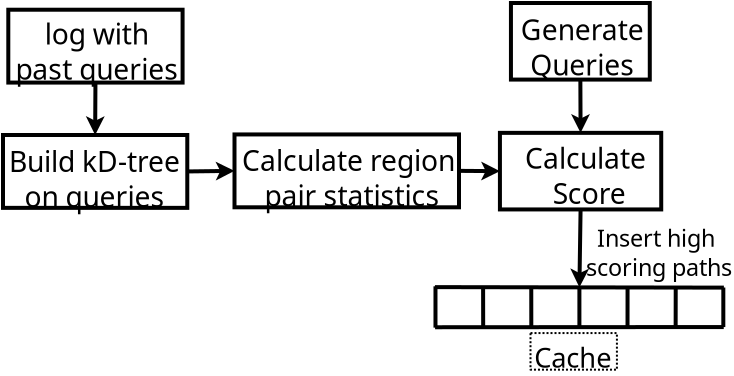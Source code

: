 <?xml version="1.0" encoding="UTF-8"?>
<dia:diagram xmlns:dia="http://www.lysator.liu.se/~alla/dia/">
  <dia:layer name="Background" visible="true">
    <dia:group>
      <dia:object type="Standard - Line" version="0" id="O0">
        <dia:attribute name="obj_pos">
          <dia:point val="37.927,13.678"/>
        </dia:attribute>
        <dia:attribute name="obj_bb">
          <dia:rectangle val="37.827,13.578;38.029,15.773"/>
        </dia:attribute>
        <dia:attribute name="conn_endpoints">
          <dia:point val="37.927,13.678"/>
          <dia:point val="37.929,15.672"/>
        </dia:attribute>
        <dia:attribute name="numcp">
          <dia:int val="1"/>
        </dia:attribute>
        <dia:attribute name="line_width">
          <dia:real val="0.2"/>
        </dia:attribute>
        <dia:connections>
          <dia:connection handle="0" to="O8" connection="1"/>
          <dia:connection handle="1" to="O7" connection="1"/>
        </dia:connections>
      </dia:object>
      <dia:object type="Standard - Line" version="0" id="O1">
        <dia:attribute name="obj_pos">
          <dia:point val="33.138,13.629"/>
        </dia:attribute>
        <dia:attribute name="obj_bb">
          <dia:rectangle val="33.038,13.529;33.238,15.796"/>
        </dia:attribute>
        <dia:attribute name="conn_endpoints">
          <dia:point val="33.138,13.629"/>
          <dia:point val="33.138,15.696"/>
        </dia:attribute>
        <dia:attribute name="numcp">
          <dia:int val="1"/>
        </dia:attribute>
        <dia:attribute name="line_width">
          <dia:real val="0.2"/>
        </dia:attribute>
      </dia:object>
      <dia:object type="Standard - Line" version="0" id="O2">
        <dia:attribute name="obj_pos">
          <dia:point val="42.742,13.687"/>
        </dia:attribute>
        <dia:attribute name="obj_bb">
          <dia:rectangle val="42.64,13.587;42.842,15.769"/>
        </dia:attribute>
        <dia:attribute name="conn_endpoints">
          <dia:point val="42.742,13.687"/>
          <dia:point val="42.74,15.669"/>
        </dia:attribute>
        <dia:attribute name="numcp">
          <dia:int val="1"/>
        </dia:attribute>
        <dia:attribute name="line_width">
          <dia:real val="0.2"/>
        </dia:attribute>
        <dia:connections>
          <dia:connection handle="0" to="O8" connection="3"/>
          <dia:connection handle="1" to="O7" connection="3"/>
        </dia:connections>
      </dia:object>
      <dia:object type="Standard - Line" version="0" id="O3">
        <dia:attribute name="obj_pos">
          <dia:point val="35.519,13.674"/>
        </dia:attribute>
        <dia:attribute name="obj_bb">
          <dia:rectangle val="35.419,13.574;35.624,15.774"/>
        </dia:attribute>
        <dia:attribute name="conn_endpoints">
          <dia:point val="35.519,13.674"/>
          <dia:point val="35.523,15.674"/>
        </dia:attribute>
        <dia:attribute name="numcp">
          <dia:int val="1"/>
        </dia:attribute>
        <dia:attribute name="line_width">
          <dia:real val="0.2"/>
        </dia:attribute>
        <dia:connections>
          <dia:connection handle="0" to="O8" connection="0"/>
          <dia:connection handle="1" to="O7" connection="0"/>
        </dia:connections>
      </dia:object>
      <dia:object type="Standard - Line" version="0" id="O4">
        <dia:attribute name="obj_pos">
          <dia:point val="45.15,13.691"/>
        </dia:attribute>
        <dia:attribute name="obj_bb">
          <dia:rectangle val="45.045,13.591;45.25,15.768"/>
        </dia:attribute>
        <dia:attribute name="conn_endpoints">
          <dia:point val="45.15,13.691"/>
          <dia:point val="45.146,15.667"/>
        </dia:attribute>
        <dia:attribute name="numcp">
          <dia:int val="1"/>
        </dia:attribute>
        <dia:attribute name="line_width">
          <dia:real val="0.2"/>
        </dia:attribute>
        <dia:connections>
          <dia:connection handle="0" to="O8" connection="4"/>
          <dia:connection handle="1" to="O7" connection="4"/>
        </dia:connections>
      </dia:object>
      <dia:object type="Standard - Line" version="0" id="O5">
        <dia:attribute name="obj_pos">
          <dia:point val="47.53,13.69"/>
        </dia:attribute>
        <dia:attribute name="obj_bb">
          <dia:rectangle val="47.43,13.59;47.63,15.766"/>
        </dia:attribute>
        <dia:attribute name="conn_endpoints">
          <dia:point val="47.53,13.69"/>
          <dia:point val="47.53,15.666"/>
        </dia:attribute>
        <dia:attribute name="numcp">
          <dia:int val="1"/>
        </dia:attribute>
        <dia:attribute name="line_width">
          <dia:real val="0.2"/>
        </dia:attribute>
      </dia:object>
      <dia:object type="Standard - Line" version="0" id="O6">
        <dia:attribute name="obj_pos">
          <dia:point val="40.334,13.682"/>
        </dia:attribute>
        <dia:attribute name="obj_bb">
          <dia:rectangle val="40.234,13.582;40.434,15.771"/>
        </dia:attribute>
        <dia:attribute name="conn_endpoints">
          <dia:point val="40.334,13.682"/>
          <dia:point val="40.334,15.671"/>
        </dia:attribute>
        <dia:attribute name="numcp">
          <dia:int val="1"/>
        </dia:attribute>
        <dia:attribute name="line_width">
          <dia:real val="0.2"/>
        </dia:attribute>
        <dia:connections>
          <dia:connection handle="0" to="O8" connection="2"/>
          <dia:connection handle="1" to="O7" connection="2"/>
        </dia:connections>
      </dia:object>
      <dia:object type="Standard - Line" version="0" id="O7">
        <dia:attribute name="obj_pos">
          <dia:point val="33.118,15.676"/>
        </dia:attribute>
        <dia:attribute name="obj_bb">
          <dia:rectangle val="33.018,15.566;47.651,15.776"/>
        </dia:attribute>
        <dia:attribute name="conn_endpoints">
          <dia:point val="33.118,15.676"/>
          <dia:point val="47.551,15.666"/>
        </dia:attribute>
        <dia:attribute name="numcp">
          <dia:int val="5"/>
        </dia:attribute>
        <dia:attribute name="line_width">
          <dia:real val="0.2"/>
        </dia:attribute>
      </dia:object>
      <dia:object type="Standard - Line" version="0" id="O8">
        <dia:attribute name="obj_pos">
          <dia:point val="33.111,13.67"/>
        </dia:attribute>
        <dia:attribute name="obj_bb">
          <dia:rectangle val="33.011,13.569;47.658,13.796"/>
        </dia:attribute>
        <dia:attribute name="conn_endpoints">
          <dia:point val="33.111,13.67"/>
          <dia:point val="47.558,13.695"/>
        </dia:attribute>
        <dia:attribute name="numcp">
          <dia:int val="5"/>
        </dia:attribute>
        <dia:attribute name="line_width">
          <dia:real val="0.2"/>
        </dia:attribute>
      </dia:object>
    </dia:group>
    <dia:object type="Standard - Box" version="0" id="O9">
      <dia:attribute name="obj_pos">
        <dia:point val="36.36,5.957"/>
      </dia:attribute>
      <dia:attribute name="obj_bb">
        <dia:rectangle val="36.26,5.857;44.526,9.886"/>
      </dia:attribute>
      <dia:attribute name="elem_corner">
        <dia:point val="36.36,5.957"/>
      </dia:attribute>
      <dia:attribute name="elem_width">
        <dia:real val="8.065"/>
      </dia:attribute>
      <dia:attribute name="elem_height">
        <dia:real val="3.829"/>
      </dia:attribute>
      <dia:attribute name="border_width">
        <dia:real val="0.2"/>
      </dia:attribute>
      <dia:attribute name="show_background">
        <dia:boolean val="false"/>
      </dia:attribute>
    </dia:object>
    <dia:object type="Standard - Text" version="1" id="O10">
      <dia:attribute name="obj_pos">
        <dia:point val="40.821,8.086"/>
      </dia:attribute>
      <dia:attribute name="obj_bb">
        <dia:rectangle val="37.615,6.17;44.028,10.003"/>
      </dia:attribute>
      <dia:attribute name="text">
        <dia:composite type="text">
          <dia:attribute name="string">
            <dia:string>#Calculate 
Score#</dia:string>
          </dia:attribute>
          <dia:attribute name="font">
            <dia:font family="sans" style="0" name="Helvetica"/>
          </dia:attribute>
          <dia:attribute name="height">
            <dia:real val="1.764"/>
          </dia:attribute>
          <dia:attribute name="pos">
            <dia:point val="40.821,7.365"/>
          </dia:attribute>
          <dia:attribute name="color">
            <dia:color val="#000000"/>
          </dia:attribute>
          <dia:attribute name="alignment">
            <dia:enum val="1"/>
          </dia:attribute>
        </dia:composite>
      </dia:attribute>
      <dia:attribute name="valign">
        <dia:enum val="2"/>
      </dia:attribute>
    </dia:object>
    <dia:object type="Standard - Text" version="1" id="O11">
      <dia:attribute name="obj_pos">
        <dia:point val="44.31,11.931"/>
      </dia:attribute>
      <dia:attribute name="obj_bb">
        <dia:rectangle val="40.716,10.345;47.904,13.517"/>
      </dia:attribute>
      <dia:attribute name="text">
        <dia:composite type="text">
          <dia:attribute name="string">
            <dia:string>#Insert high 
scoring paths#</dia:string>
          </dia:attribute>
          <dia:attribute name="font">
            <dia:font family="sans" style="0" name="Helvetica"/>
          </dia:attribute>
          <dia:attribute name="height">
            <dia:real val="1.46"/>
          </dia:attribute>
          <dia:attribute name="pos">
            <dia:point val="44.31,11.335"/>
          </dia:attribute>
          <dia:attribute name="color">
            <dia:color val="#000000"/>
          </dia:attribute>
          <dia:attribute name="alignment">
            <dia:enum val="1"/>
          </dia:attribute>
        </dia:composite>
      </dia:attribute>
      <dia:attribute name="valign">
        <dia:enum val="2"/>
      </dia:attribute>
    </dia:object>
    <dia:object type="Standard - Line" version="0" id="O12">
      <dia:attribute name="obj_pos">
        <dia:point val="34.314,7.857"/>
      </dia:attribute>
      <dia:attribute name="obj_bb">
        <dia:rectangle val="34.214,7.371;36.464,8.373"/>
      </dia:attribute>
      <dia:attribute name="conn_endpoints">
        <dia:point val="34.314,7.857"/>
        <dia:point val="36.36,7.872"/>
      </dia:attribute>
      <dia:attribute name="numcp">
        <dia:int val="1"/>
      </dia:attribute>
      <dia:attribute name="line_width">
        <dia:real val="0.2"/>
      </dia:attribute>
      <dia:attribute name="end_arrow">
        <dia:enum val="22"/>
      </dia:attribute>
      <dia:attribute name="end_arrow_length">
        <dia:real val="0.5"/>
      </dia:attribute>
      <dia:attribute name="end_arrow_width">
        <dia:real val="0.5"/>
      </dia:attribute>
      <dia:connections>
        <dia:connection handle="0" to="O20" connection="4"/>
        <dia:connection handle="1" to="O9" connection="3"/>
      </dia:connections>
    </dia:object>
    <dia:object type="Standard - Line" version="0" id="O13">
      <dia:attribute name="obj_pos">
        <dia:point val="40.393,9.786"/>
      </dia:attribute>
      <dia:attribute name="obj_bb">
        <dia:rectangle val="39.833,9.685;40.836,13.79"/>
      </dia:attribute>
      <dia:attribute name="conn_endpoints">
        <dia:point val="40.393,9.786"/>
        <dia:point val="40.334,13.682"/>
      </dia:attribute>
      <dia:attribute name="numcp">
        <dia:int val="1"/>
      </dia:attribute>
      <dia:attribute name="line_width">
        <dia:real val="0.2"/>
      </dia:attribute>
      <dia:attribute name="end_arrow">
        <dia:enum val="22"/>
      </dia:attribute>
      <dia:attribute name="end_arrow_length">
        <dia:real val="0.5"/>
      </dia:attribute>
      <dia:attribute name="end_arrow_width">
        <dia:real val="0.5"/>
      </dia:attribute>
      <dia:connections>
        <dia:connection handle="0" to="O9" connection="6"/>
        <dia:connection handle="1" to="O8" connection="2"/>
      </dia:connections>
    </dia:object>
    <dia:object type="Standard - Box" version="0" id="O14">
      <dia:attribute name="obj_pos">
        <dia:point val="37.889,15.967"/>
      </dia:attribute>
      <dia:attribute name="obj_bb">
        <dia:rectangle val="37.839,15.917;42.26,17.85"/>
      </dia:attribute>
      <dia:attribute name="elem_corner">
        <dia:point val="37.889,15.967"/>
      </dia:attribute>
      <dia:attribute name="elem_width">
        <dia:real val="4.321"/>
      </dia:attribute>
      <dia:attribute name="elem_height">
        <dia:real val="1.832"/>
      </dia:attribute>
      <dia:attribute name="show_background">
        <dia:boolean val="false"/>
      </dia:attribute>
      <dia:attribute name="line_style">
        <dia:enum val="4"/>
      </dia:attribute>
      <dia:attribute name="corner_radius">
        <dia:real val="1.175e-38"/>
      </dia:attribute>
    </dia:object>
    <dia:object type="Standard - Text" version="1" id="O15">
      <dia:attribute name="obj_pos">
        <dia:point val="40.003,17.169"/>
      </dia:attribute>
      <dia:attribute name="obj_bb">
        <dia:rectangle val="38.075,16.119;41.967,18.22"/>
      </dia:attribute>
      <dia:attribute name="text">
        <dia:composite type="text">
          <dia:attribute name="string">
            <dia:string>#Cache#</dia:string>
          </dia:attribute>
          <dia:attribute name="font">
            <dia:font family="sans" style="0" name="Helvetica"/>
          </dia:attribute>
          <dia:attribute name="height">
            <dia:real val="1.7"/>
          </dia:attribute>
          <dia:attribute name="pos">
            <dia:point val="40.003,17.308"/>
          </dia:attribute>
          <dia:attribute name="color">
            <dia:color val="#000000"/>
          </dia:attribute>
          <dia:attribute name="alignment">
            <dia:enum val="1"/>
          </dia:attribute>
        </dia:composite>
      </dia:attribute>
      <dia:attribute name="valign">
        <dia:enum val="2"/>
      </dia:attribute>
    </dia:object>
    <dia:object type="Standard - Line" version="0" id="O16">
      <dia:attribute name="obj_pos">
        <dia:point val="16.136,3.443"/>
      </dia:attribute>
      <dia:attribute name="obj_bb">
        <dia:rectangle val="15.621,3.342;16.622,6.167"/>
      </dia:attribute>
      <dia:attribute name="conn_endpoints">
        <dia:point val="16.136,3.443"/>
        <dia:point val="16.121,6.064"/>
      </dia:attribute>
      <dia:attribute name="numcp">
        <dia:int val="1"/>
      </dia:attribute>
      <dia:attribute name="line_width">
        <dia:real val="0.2"/>
      </dia:attribute>
      <dia:attribute name="end_arrow">
        <dia:enum val="22"/>
      </dia:attribute>
      <dia:attribute name="end_arrow_length">
        <dia:real val="0.5"/>
      </dia:attribute>
      <dia:attribute name="end_arrow_width">
        <dia:real val="0.5"/>
      </dia:attribute>
      <dia:connections>
        <dia:connection handle="0" to="O22" connection="6"/>
        <dia:connection handle="1" to="O17" connection="1"/>
      </dia:connections>
    </dia:object>
    <dia:object type="Standard - Box" version="0" id="O17">
      <dia:attribute name="obj_pos">
        <dia:point val="11.514,6.064"/>
      </dia:attribute>
      <dia:attribute name="obj_bb">
        <dia:rectangle val="11.414,5.964;20.829,9.807"/>
      </dia:attribute>
      <dia:attribute name="elem_corner">
        <dia:point val="11.514,6.064"/>
      </dia:attribute>
      <dia:attribute name="elem_width">
        <dia:real val="9.214"/>
      </dia:attribute>
      <dia:attribute name="elem_height">
        <dia:real val="3.643"/>
      </dia:attribute>
      <dia:attribute name="border_width">
        <dia:real val="0.2"/>
      </dia:attribute>
      <dia:attribute name="show_background">
        <dia:boolean val="false"/>
      </dia:attribute>
    </dia:object>
    <dia:object type="Standard - Text" version="1" id="O18">
      <dia:attribute name="obj_pos">
        <dia:point val="16.086,8.243"/>
      </dia:attribute>
      <dia:attribute name="obj_bb">
        <dia:rectangle val="11.877,6.326;20.294,10.159"/>
      </dia:attribute>
      <dia:attribute name="text">
        <dia:composite type="text">
          <dia:attribute name="string">
            <dia:string>#Build kD-tree
on queries#</dia:string>
          </dia:attribute>
          <dia:attribute name="font">
            <dia:font family="sans" style="0" name="Helvetica"/>
          </dia:attribute>
          <dia:attribute name="height">
            <dia:real val="1.764"/>
          </dia:attribute>
          <dia:attribute name="pos">
            <dia:point val="16.086,7.521"/>
          </dia:attribute>
          <dia:attribute name="color">
            <dia:color val="#000000"/>
          </dia:attribute>
          <dia:attribute name="alignment">
            <dia:enum val="1"/>
          </dia:attribute>
        </dia:composite>
      </dia:attribute>
      <dia:attribute name="valign">
        <dia:enum val="2"/>
      </dia:attribute>
    </dia:object>
    <dia:object type="Standard - Line" version="0" id="O19">
      <dia:attribute name="obj_pos">
        <dia:point val="20.729,7.886"/>
      </dia:attribute>
      <dia:attribute name="obj_bb">
        <dia:rectangle val="20.627,7.356;23.195,8.358"/>
      </dia:attribute>
      <dia:attribute name="conn_endpoints">
        <dia:point val="20.729,7.886"/>
        <dia:point val="23.089,7.857"/>
      </dia:attribute>
      <dia:attribute name="numcp">
        <dia:int val="1"/>
      </dia:attribute>
      <dia:attribute name="line_width">
        <dia:real val="0.2"/>
      </dia:attribute>
      <dia:attribute name="end_arrow">
        <dia:enum val="22"/>
      </dia:attribute>
      <dia:attribute name="end_arrow_length">
        <dia:real val="0.5"/>
      </dia:attribute>
      <dia:attribute name="end_arrow_width">
        <dia:real val="0.5"/>
      </dia:attribute>
      <dia:connections>
        <dia:connection handle="0" to="O17" connection="4"/>
        <dia:connection handle="1" to="O20" connection="3"/>
      </dia:connections>
    </dia:object>
    <dia:group>
      <dia:object type="Standard - Box" version="0" id="O20">
        <dia:attribute name="obj_pos">
          <dia:point val="23.089,6.036"/>
        </dia:attribute>
        <dia:attribute name="obj_bb">
          <dia:rectangle val="22.989,5.936;34.414,9.779"/>
        </dia:attribute>
        <dia:attribute name="elem_corner">
          <dia:point val="23.089,6.036"/>
        </dia:attribute>
        <dia:attribute name="elem_width">
          <dia:real val="11.225"/>
        </dia:attribute>
        <dia:attribute name="elem_height">
          <dia:real val="3.643"/>
        </dia:attribute>
        <dia:attribute name="border_width">
          <dia:real val="0.2"/>
        </dia:attribute>
        <dia:attribute name="show_background">
          <dia:boolean val="false"/>
        </dia:attribute>
      </dia:object>
      <dia:object type="Standard - Text" version="1" id="O21">
        <dia:attribute name="obj_pos">
          <dia:point val="28.957,8.193"/>
        </dia:attribute>
        <dia:attribute name="obj_bb">
          <dia:rectangle val="23.516,6.276;34.398,10.109"/>
        </dia:attribute>
        <dia:attribute name="text">
          <dia:composite type="text">
            <dia:attribute name="string">
              <dia:string>#Calculate region 
pair statistics#</dia:string>
            </dia:attribute>
            <dia:attribute name="font">
              <dia:font family="sans" style="0" name="Helvetica"/>
            </dia:attribute>
            <dia:attribute name="height">
              <dia:real val="1.764"/>
            </dia:attribute>
            <dia:attribute name="pos">
              <dia:point val="28.957,7.471"/>
            </dia:attribute>
            <dia:attribute name="color">
              <dia:color val="#000000"/>
            </dia:attribute>
            <dia:attribute name="alignment">
              <dia:enum val="1"/>
            </dia:attribute>
          </dia:composite>
        </dia:attribute>
        <dia:attribute name="valign">
          <dia:enum val="2"/>
        </dia:attribute>
      </dia:object>
    </dia:group>
    <dia:group>
      <dia:object type="Standard - Box" version="0" id="O22">
        <dia:attribute name="obj_pos">
          <dia:point val="11.779,-0.2"/>
        </dia:attribute>
        <dia:attribute name="obj_bb">
          <dia:rectangle val="11.679,-0.3;20.593,3.543"/>
        </dia:attribute>
        <dia:attribute name="elem_corner">
          <dia:point val="11.779,-0.2"/>
        </dia:attribute>
        <dia:attribute name="elem_width">
          <dia:real val="8.714"/>
        </dia:attribute>
        <dia:attribute name="elem_height">
          <dia:real val="3.643"/>
        </dia:attribute>
        <dia:attribute name="border_width">
          <dia:real val="0.2"/>
        </dia:attribute>
        <dia:attribute name="show_background">
          <dia:boolean val="false"/>
        </dia:attribute>
      </dia:object>
      <dia:object type="Standard - Text" version="1" id="O23">
        <dia:attribute name="obj_pos">
          <dia:point val="16.207,1.871"/>
        </dia:attribute>
        <dia:attribute name="obj_bb">
          <dia:rectangle val="12.232,-0.045;20.182,3.788"/>
        </dia:attribute>
        <dia:attribute name="text">
          <dia:composite type="text">
            <dia:attribute name="string">
              <dia:string>#log with
past queries#</dia:string>
            </dia:attribute>
            <dia:attribute name="font">
              <dia:font family="sans" style="0" name="Helvetica"/>
            </dia:attribute>
            <dia:attribute name="height">
              <dia:real val="1.764"/>
            </dia:attribute>
            <dia:attribute name="pos">
              <dia:point val="16.207,1.15"/>
            </dia:attribute>
            <dia:attribute name="color">
              <dia:color val="#000000"/>
            </dia:attribute>
            <dia:attribute name="alignment">
              <dia:enum val="1"/>
            </dia:attribute>
          </dia:composite>
        </dia:attribute>
        <dia:attribute name="valign">
          <dia:enum val="2"/>
        </dia:attribute>
      </dia:object>
    </dia:group>
    <dia:object type="Standard - Line" version="0" id="O24">
      <dia:attribute name="obj_pos">
        <dia:point val="40.382,3.293"/>
      </dia:attribute>
      <dia:attribute name="obj_bb">
        <dia:rectangle val="39.892,3.193;40.893,6.059"/>
      </dia:attribute>
      <dia:attribute name="conn_endpoints">
        <dia:point val="40.382,3.293"/>
        <dia:point val="40.393,5.957"/>
      </dia:attribute>
      <dia:attribute name="numcp">
        <dia:int val="1"/>
      </dia:attribute>
      <dia:attribute name="line_width">
        <dia:real val="0.2"/>
      </dia:attribute>
      <dia:attribute name="end_arrow">
        <dia:enum val="22"/>
      </dia:attribute>
      <dia:attribute name="end_arrow_length">
        <dia:real val="0.5"/>
      </dia:attribute>
      <dia:attribute name="end_arrow_width">
        <dia:real val="0.5"/>
      </dia:attribute>
      <dia:connections>
        <dia:connection handle="0" to="O25" connection="6"/>
        <dia:connection handle="1" to="O9" connection="1"/>
      </dia:connections>
    </dia:object>
    <dia:group>
      <dia:object type="Standard - Box" version="0" id="O25">
        <dia:attribute name="obj_pos">
          <dia:point val="36.911,-0.536"/>
        </dia:attribute>
        <dia:attribute name="obj_bb">
          <dia:rectangle val="36.811,-0.636;43.953,3.393"/>
        </dia:attribute>
        <dia:attribute name="elem_corner">
          <dia:point val="36.911,-0.536"/>
        </dia:attribute>
        <dia:attribute name="elem_width">
          <dia:real val="6.942"/>
        </dia:attribute>
        <dia:attribute name="elem_height">
          <dia:real val="3.829"/>
        </dia:attribute>
        <dia:attribute name="border_width">
          <dia:real val="0.2"/>
        </dia:attribute>
        <dia:attribute name="show_background">
          <dia:boolean val="false"/>
        </dia:attribute>
      </dia:object>
      <dia:object type="Standard - Text" version="1" id="O26">
        <dia:attribute name="obj_pos">
          <dia:point val="40.479,1.665"/>
        </dia:attribute>
        <dia:attribute name="obj_bb">
          <dia:rectangle val="37.479,-0.252;43.479,3.581"/>
        </dia:attribute>
        <dia:attribute name="text">
          <dia:composite type="text">
            <dia:attribute name="string">
              <dia:string>#Generate
Queries#</dia:string>
            </dia:attribute>
            <dia:attribute name="font">
              <dia:font family="sans" style="0" name="Helvetica"/>
            </dia:attribute>
            <dia:attribute name="height">
              <dia:real val="1.764"/>
            </dia:attribute>
            <dia:attribute name="pos">
              <dia:point val="40.479,0.943"/>
            </dia:attribute>
            <dia:attribute name="color">
              <dia:color val="#000000"/>
            </dia:attribute>
            <dia:attribute name="alignment">
              <dia:enum val="1"/>
            </dia:attribute>
          </dia:composite>
        </dia:attribute>
        <dia:attribute name="valign">
          <dia:enum val="2"/>
        </dia:attribute>
      </dia:object>
    </dia:group>
  </dia:layer>
</dia:diagram>
